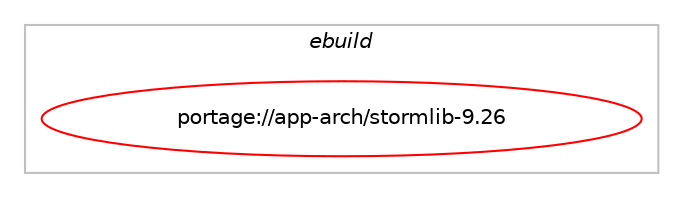 digraph prolog {

# *************
# Graph options
# *************

newrank=true;
concentrate=true;
compound=true;
graph [rankdir=LR,fontname=Helvetica,fontsize=10,ranksep=1.5];#, ranksep=2.5, nodesep=0.2];
edge  [arrowhead=vee];
node  [fontname=Helvetica,fontsize=10];

# **********
# The ebuild
# **********

subgraph cluster_leftcol {
color=gray;
label=<<i>ebuild</i>>;
id [label="portage://app-arch/stormlib-9.26", color=red, width=4, href="../app-arch/stormlib-9.26.svg"];
}

# ****************
# The dependencies
# ****************

subgraph cluster_midcol {
color=gray;
label=<<i>dependencies</i>>;
subgraph cluster_compile {
fillcolor="#eeeeee";
style=filled;
label=<<i>compile</i>>;
# *** BEGIN UNKNOWN DEPENDENCY TYPE (TODO) ***
# id -> equal(package_dependency(portage://app-arch/stormlib-9.26,install,no,app-arch,bzip2,none,[,,],any_same_slot,[]))
# *** END UNKNOWN DEPENDENCY TYPE (TODO) ***

# *** BEGIN UNKNOWN DEPENDENCY TYPE (TODO) ***
# id -> equal(package_dependency(portage://app-arch/stormlib-9.26,install,no,dev-libs,libtomcrypt,none,[,,],any_same_slot,[use(enable(libtommath),none)]))
# *** END UNKNOWN DEPENDENCY TYPE (TODO) ***

# *** BEGIN UNKNOWN DEPENDENCY TYPE (TODO) ***
# id -> equal(package_dependency(portage://app-arch/stormlib-9.26,install,no,sys-libs,zlib,none,[,,],any_same_slot,[]))
# *** END UNKNOWN DEPENDENCY TYPE (TODO) ***

}
subgraph cluster_compileandrun {
fillcolor="#eeeeee";
style=filled;
label=<<i>compile and run</i>>;
}
subgraph cluster_run {
fillcolor="#eeeeee";
style=filled;
label=<<i>run</i>>;
# *** BEGIN UNKNOWN DEPENDENCY TYPE (TODO) ***
# id -> equal(package_dependency(portage://app-arch/stormlib-9.26,run,no,app-arch,bzip2,none,[,,],any_same_slot,[]))
# *** END UNKNOWN DEPENDENCY TYPE (TODO) ***

# *** BEGIN UNKNOWN DEPENDENCY TYPE (TODO) ***
# id -> equal(package_dependency(portage://app-arch/stormlib-9.26,run,no,dev-libs,libtomcrypt,none,[,,],any_same_slot,[use(enable(libtommath),none)]))
# *** END UNKNOWN DEPENDENCY TYPE (TODO) ***

# *** BEGIN UNKNOWN DEPENDENCY TYPE (TODO) ***
# id -> equal(package_dependency(portage://app-arch/stormlib-9.26,run,no,sys-libs,zlib,none,[,,],any_same_slot,[]))
# *** END UNKNOWN DEPENDENCY TYPE (TODO) ***

}
}

# **************
# The candidates
# **************

subgraph cluster_choices {
rank=same;
color=gray;
label=<<i>candidates</i>>;

}

}
